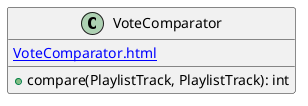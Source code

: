@startuml

    class VoteComparator {
        [[VoteComparator.html]]
        +compare(PlaylistTrack, PlaylistTrack): int
    }

@enduml
